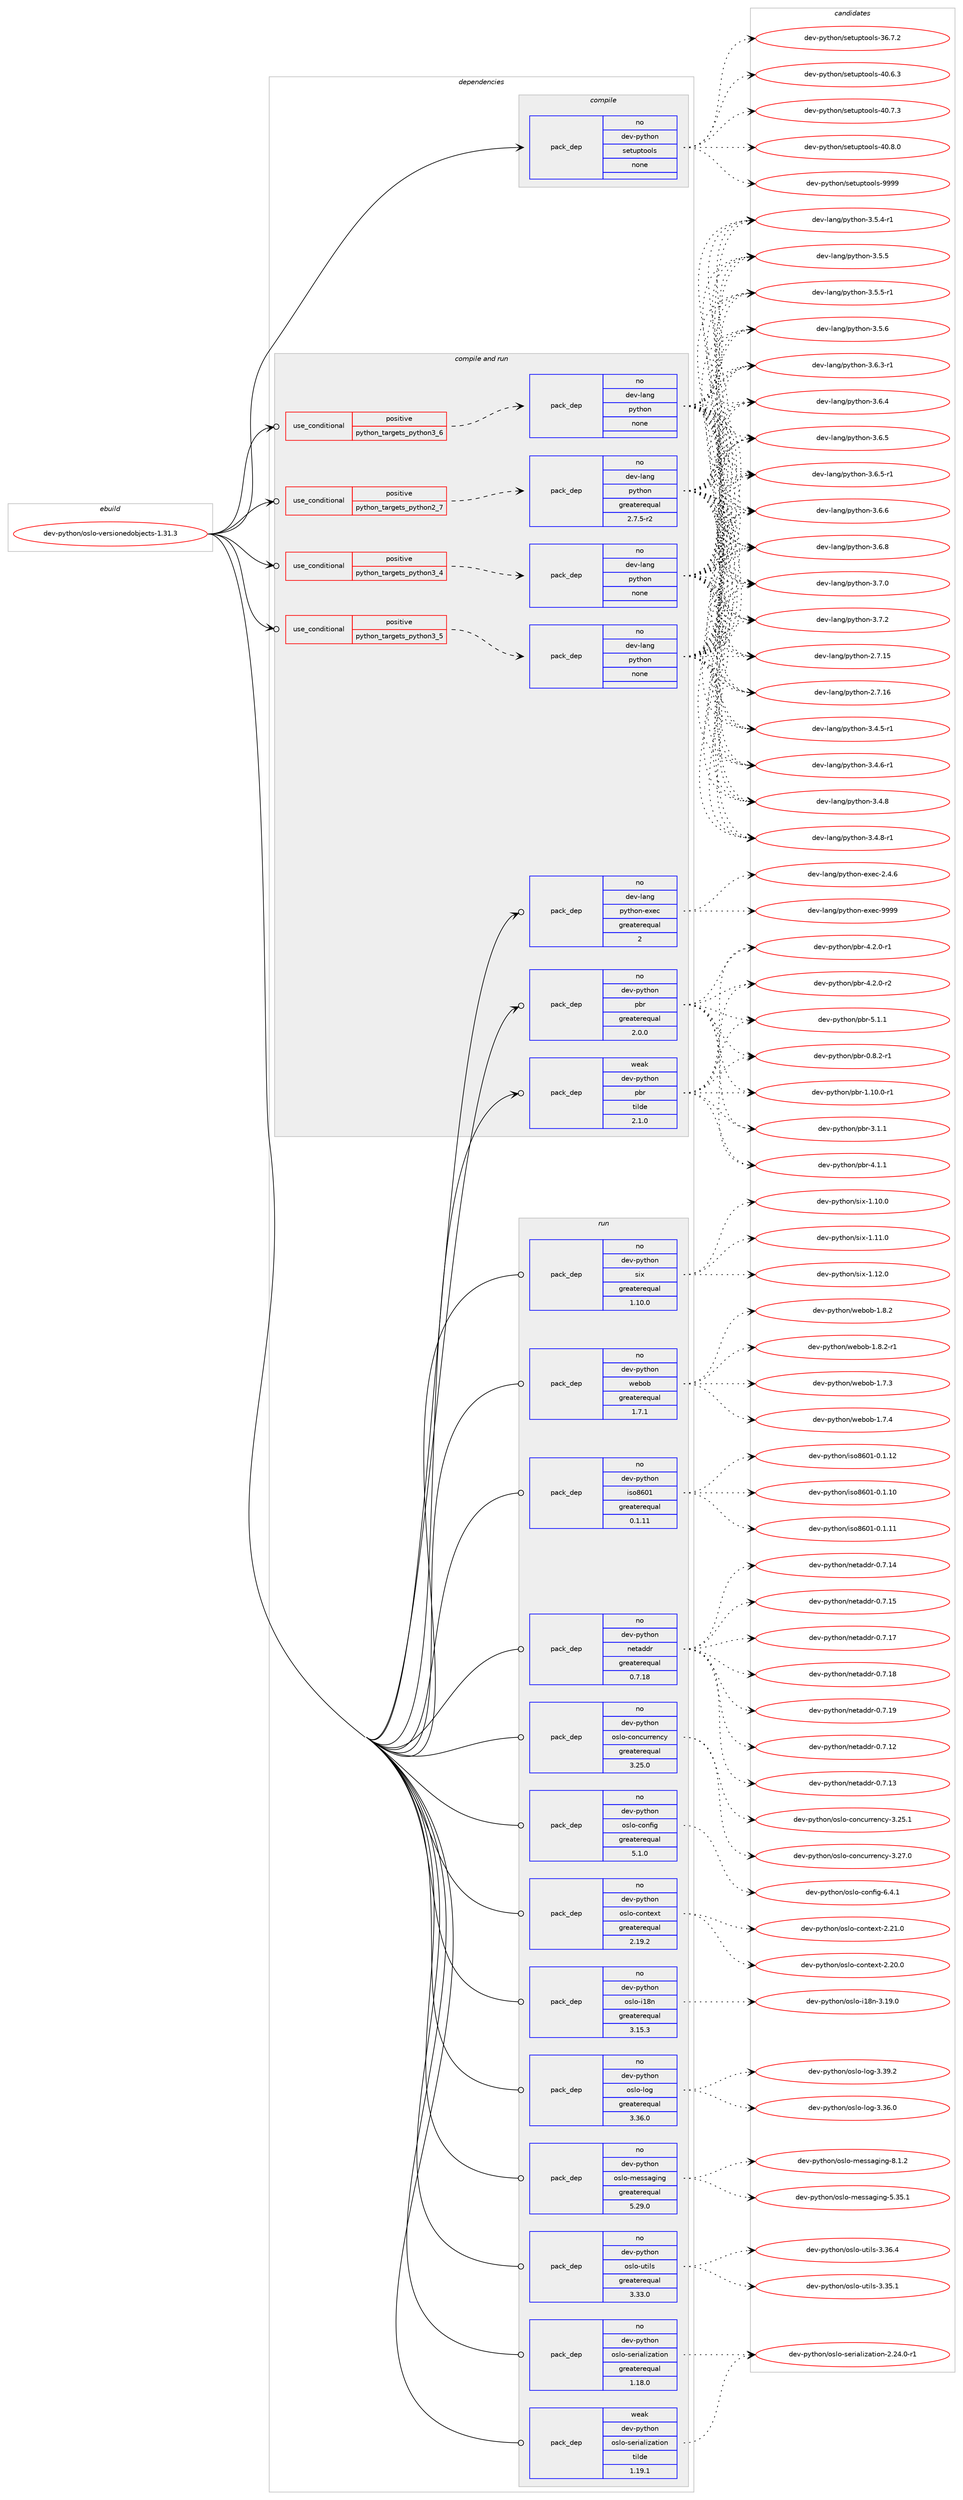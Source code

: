 digraph prolog {

# *************
# Graph options
# *************

newrank=true;
concentrate=true;
compound=true;
graph [rankdir=LR,fontname=Helvetica,fontsize=10,ranksep=1.5];#, ranksep=2.5, nodesep=0.2];
edge  [arrowhead=vee];
node  [fontname=Helvetica,fontsize=10];

# **********
# The ebuild
# **********

subgraph cluster_leftcol {
color=gray;
rank=same;
label=<<i>ebuild</i>>;
id [label="dev-python/oslo-versionedobjects-1.31.3", color=red, width=4, href="../dev-python/oslo-versionedobjects-1.31.3.svg"];
}

# ****************
# The dependencies
# ****************

subgraph cluster_midcol {
color=gray;
label=<<i>dependencies</i>>;
subgraph cluster_compile {
fillcolor="#eeeeee";
style=filled;
label=<<i>compile</i>>;
subgraph pack1021292 {
dependency1423381 [label=<<TABLE BORDER="0" CELLBORDER="1" CELLSPACING="0" CELLPADDING="4" WIDTH="220"><TR><TD ROWSPAN="6" CELLPADDING="30">pack_dep</TD></TR><TR><TD WIDTH="110">no</TD></TR><TR><TD>dev-python</TD></TR><TR><TD>setuptools</TD></TR><TR><TD>none</TD></TR><TR><TD></TD></TR></TABLE>>, shape=none, color=blue];
}
id:e -> dependency1423381:w [weight=20,style="solid",arrowhead="vee"];
}
subgraph cluster_compileandrun {
fillcolor="#eeeeee";
style=filled;
label=<<i>compile and run</i>>;
subgraph cond378810 {
dependency1423382 [label=<<TABLE BORDER="0" CELLBORDER="1" CELLSPACING="0" CELLPADDING="4"><TR><TD ROWSPAN="3" CELLPADDING="10">use_conditional</TD></TR><TR><TD>positive</TD></TR><TR><TD>python_targets_python2_7</TD></TR></TABLE>>, shape=none, color=red];
subgraph pack1021293 {
dependency1423383 [label=<<TABLE BORDER="0" CELLBORDER="1" CELLSPACING="0" CELLPADDING="4" WIDTH="220"><TR><TD ROWSPAN="6" CELLPADDING="30">pack_dep</TD></TR><TR><TD WIDTH="110">no</TD></TR><TR><TD>dev-lang</TD></TR><TR><TD>python</TD></TR><TR><TD>greaterequal</TD></TR><TR><TD>2.7.5-r2</TD></TR></TABLE>>, shape=none, color=blue];
}
dependency1423382:e -> dependency1423383:w [weight=20,style="dashed",arrowhead="vee"];
}
id:e -> dependency1423382:w [weight=20,style="solid",arrowhead="odotvee"];
subgraph cond378811 {
dependency1423384 [label=<<TABLE BORDER="0" CELLBORDER="1" CELLSPACING="0" CELLPADDING="4"><TR><TD ROWSPAN="3" CELLPADDING="10">use_conditional</TD></TR><TR><TD>positive</TD></TR><TR><TD>python_targets_python3_4</TD></TR></TABLE>>, shape=none, color=red];
subgraph pack1021294 {
dependency1423385 [label=<<TABLE BORDER="0" CELLBORDER="1" CELLSPACING="0" CELLPADDING="4" WIDTH="220"><TR><TD ROWSPAN="6" CELLPADDING="30">pack_dep</TD></TR><TR><TD WIDTH="110">no</TD></TR><TR><TD>dev-lang</TD></TR><TR><TD>python</TD></TR><TR><TD>none</TD></TR><TR><TD></TD></TR></TABLE>>, shape=none, color=blue];
}
dependency1423384:e -> dependency1423385:w [weight=20,style="dashed",arrowhead="vee"];
}
id:e -> dependency1423384:w [weight=20,style="solid",arrowhead="odotvee"];
subgraph cond378812 {
dependency1423386 [label=<<TABLE BORDER="0" CELLBORDER="1" CELLSPACING="0" CELLPADDING="4"><TR><TD ROWSPAN="3" CELLPADDING="10">use_conditional</TD></TR><TR><TD>positive</TD></TR><TR><TD>python_targets_python3_5</TD></TR></TABLE>>, shape=none, color=red];
subgraph pack1021295 {
dependency1423387 [label=<<TABLE BORDER="0" CELLBORDER="1" CELLSPACING="0" CELLPADDING="4" WIDTH="220"><TR><TD ROWSPAN="6" CELLPADDING="30">pack_dep</TD></TR><TR><TD WIDTH="110">no</TD></TR><TR><TD>dev-lang</TD></TR><TR><TD>python</TD></TR><TR><TD>none</TD></TR><TR><TD></TD></TR></TABLE>>, shape=none, color=blue];
}
dependency1423386:e -> dependency1423387:w [weight=20,style="dashed",arrowhead="vee"];
}
id:e -> dependency1423386:w [weight=20,style="solid",arrowhead="odotvee"];
subgraph cond378813 {
dependency1423388 [label=<<TABLE BORDER="0" CELLBORDER="1" CELLSPACING="0" CELLPADDING="4"><TR><TD ROWSPAN="3" CELLPADDING="10">use_conditional</TD></TR><TR><TD>positive</TD></TR><TR><TD>python_targets_python3_6</TD></TR></TABLE>>, shape=none, color=red];
subgraph pack1021296 {
dependency1423389 [label=<<TABLE BORDER="0" CELLBORDER="1" CELLSPACING="0" CELLPADDING="4" WIDTH="220"><TR><TD ROWSPAN="6" CELLPADDING="30">pack_dep</TD></TR><TR><TD WIDTH="110">no</TD></TR><TR><TD>dev-lang</TD></TR><TR><TD>python</TD></TR><TR><TD>none</TD></TR><TR><TD></TD></TR></TABLE>>, shape=none, color=blue];
}
dependency1423388:e -> dependency1423389:w [weight=20,style="dashed",arrowhead="vee"];
}
id:e -> dependency1423388:w [weight=20,style="solid",arrowhead="odotvee"];
subgraph pack1021297 {
dependency1423390 [label=<<TABLE BORDER="0" CELLBORDER="1" CELLSPACING="0" CELLPADDING="4" WIDTH="220"><TR><TD ROWSPAN="6" CELLPADDING="30">pack_dep</TD></TR><TR><TD WIDTH="110">no</TD></TR><TR><TD>dev-lang</TD></TR><TR><TD>python-exec</TD></TR><TR><TD>greaterequal</TD></TR><TR><TD>2</TD></TR></TABLE>>, shape=none, color=blue];
}
id:e -> dependency1423390:w [weight=20,style="solid",arrowhead="odotvee"];
subgraph pack1021298 {
dependency1423391 [label=<<TABLE BORDER="0" CELLBORDER="1" CELLSPACING="0" CELLPADDING="4" WIDTH="220"><TR><TD ROWSPAN="6" CELLPADDING="30">pack_dep</TD></TR><TR><TD WIDTH="110">no</TD></TR><TR><TD>dev-python</TD></TR><TR><TD>pbr</TD></TR><TR><TD>greaterequal</TD></TR><TR><TD>2.0.0</TD></TR></TABLE>>, shape=none, color=blue];
}
id:e -> dependency1423391:w [weight=20,style="solid",arrowhead="odotvee"];
subgraph pack1021299 {
dependency1423392 [label=<<TABLE BORDER="0" CELLBORDER="1" CELLSPACING="0" CELLPADDING="4" WIDTH="220"><TR><TD ROWSPAN="6" CELLPADDING="30">pack_dep</TD></TR><TR><TD WIDTH="110">weak</TD></TR><TR><TD>dev-python</TD></TR><TR><TD>pbr</TD></TR><TR><TD>tilde</TD></TR><TR><TD>2.1.0</TD></TR></TABLE>>, shape=none, color=blue];
}
id:e -> dependency1423392:w [weight=20,style="solid",arrowhead="odotvee"];
}
subgraph cluster_run {
fillcolor="#eeeeee";
style=filled;
label=<<i>run</i>>;
subgraph pack1021300 {
dependency1423393 [label=<<TABLE BORDER="0" CELLBORDER="1" CELLSPACING="0" CELLPADDING="4" WIDTH="220"><TR><TD ROWSPAN="6" CELLPADDING="30">pack_dep</TD></TR><TR><TD WIDTH="110">no</TD></TR><TR><TD>dev-python</TD></TR><TR><TD>iso8601</TD></TR><TR><TD>greaterequal</TD></TR><TR><TD>0.1.11</TD></TR></TABLE>>, shape=none, color=blue];
}
id:e -> dependency1423393:w [weight=20,style="solid",arrowhead="odot"];
subgraph pack1021301 {
dependency1423394 [label=<<TABLE BORDER="0" CELLBORDER="1" CELLSPACING="0" CELLPADDING="4" WIDTH="220"><TR><TD ROWSPAN="6" CELLPADDING="30">pack_dep</TD></TR><TR><TD WIDTH="110">no</TD></TR><TR><TD>dev-python</TD></TR><TR><TD>netaddr</TD></TR><TR><TD>greaterequal</TD></TR><TR><TD>0.7.18</TD></TR></TABLE>>, shape=none, color=blue];
}
id:e -> dependency1423394:w [weight=20,style="solid",arrowhead="odot"];
subgraph pack1021302 {
dependency1423395 [label=<<TABLE BORDER="0" CELLBORDER="1" CELLSPACING="0" CELLPADDING="4" WIDTH="220"><TR><TD ROWSPAN="6" CELLPADDING="30">pack_dep</TD></TR><TR><TD WIDTH="110">no</TD></TR><TR><TD>dev-python</TD></TR><TR><TD>oslo-concurrency</TD></TR><TR><TD>greaterequal</TD></TR><TR><TD>3.25.0</TD></TR></TABLE>>, shape=none, color=blue];
}
id:e -> dependency1423395:w [weight=20,style="solid",arrowhead="odot"];
subgraph pack1021303 {
dependency1423396 [label=<<TABLE BORDER="0" CELLBORDER="1" CELLSPACING="0" CELLPADDING="4" WIDTH="220"><TR><TD ROWSPAN="6" CELLPADDING="30">pack_dep</TD></TR><TR><TD WIDTH="110">no</TD></TR><TR><TD>dev-python</TD></TR><TR><TD>oslo-config</TD></TR><TR><TD>greaterequal</TD></TR><TR><TD>5.1.0</TD></TR></TABLE>>, shape=none, color=blue];
}
id:e -> dependency1423396:w [weight=20,style="solid",arrowhead="odot"];
subgraph pack1021304 {
dependency1423397 [label=<<TABLE BORDER="0" CELLBORDER="1" CELLSPACING="0" CELLPADDING="4" WIDTH="220"><TR><TD ROWSPAN="6" CELLPADDING="30">pack_dep</TD></TR><TR><TD WIDTH="110">no</TD></TR><TR><TD>dev-python</TD></TR><TR><TD>oslo-context</TD></TR><TR><TD>greaterequal</TD></TR><TR><TD>2.19.2</TD></TR></TABLE>>, shape=none, color=blue];
}
id:e -> dependency1423397:w [weight=20,style="solid",arrowhead="odot"];
subgraph pack1021305 {
dependency1423398 [label=<<TABLE BORDER="0" CELLBORDER="1" CELLSPACING="0" CELLPADDING="4" WIDTH="220"><TR><TD ROWSPAN="6" CELLPADDING="30">pack_dep</TD></TR><TR><TD WIDTH="110">no</TD></TR><TR><TD>dev-python</TD></TR><TR><TD>oslo-i18n</TD></TR><TR><TD>greaterequal</TD></TR><TR><TD>3.15.3</TD></TR></TABLE>>, shape=none, color=blue];
}
id:e -> dependency1423398:w [weight=20,style="solid",arrowhead="odot"];
subgraph pack1021306 {
dependency1423399 [label=<<TABLE BORDER="0" CELLBORDER="1" CELLSPACING="0" CELLPADDING="4" WIDTH="220"><TR><TD ROWSPAN="6" CELLPADDING="30">pack_dep</TD></TR><TR><TD WIDTH="110">no</TD></TR><TR><TD>dev-python</TD></TR><TR><TD>oslo-log</TD></TR><TR><TD>greaterequal</TD></TR><TR><TD>3.36.0</TD></TR></TABLE>>, shape=none, color=blue];
}
id:e -> dependency1423399:w [weight=20,style="solid",arrowhead="odot"];
subgraph pack1021307 {
dependency1423400 [label=<<TABLE BORDER="0" CELLBORDER="1" CELLSPACING="0" CELLPADDING="4" WIDTH="220"><TR><TD ROWSPAN="6" CELLPADDING="30">pack_dep</TD></TR><TR><TD WIDTH="110">no</TD></TR><TR><TD>dev-python</TD></TR><TR><TD>oslo-messaging</TD></TR><TR><TD>greaterequal</TD></TR><TR><TD>5.29.0</TD></TR></TABLE>>, shape=none, color=blue];
}
id:e -> dependency1423400:w [weight=20,style="solid",arrowhead="odot"];
subgraph pack1021308 {
dependency1423401 [label=<<TABLE BORDER="0" CELLBORDER="1" CELLSPACING="0" CELLPADDING="4" WIDTH="220"><TR><TD ROWSPAN="6" CELLPADDING="30">pack_dep</TD></TR><TR><TD WIDTH="110">no</TD></TR><TR><TD>dev-python</TD></TR><TR><TD>oslo-serialization</TD></TR><TR><TD>greaterequal</TD></TR><TR><TD>1.18.0</TD></TR></TABLE>>, shape=none, color=blue];
}
id:e -> dependency1423401:w [weight=20,style="solid",arrowhead="odot"];
subgraph pack1021309 {
dependency1423402 [label=<<TABLE BORDER="0" CELLBORDER="1" CELLSPACING="0" CELLPADDING="4" WIDTH="220"><TR><TD ROWSPAN="6" CELLPADDING="30">pack_dep</TD></TR><TR><TD WIDTH="110">no</TD></TR><TR><TD>dev-python</TD></TR><TR><TD>oslo-utils</TD></TR><TR><TD>greaterequal</TD></TR><TR><TD>3.33.0</TD></TR></TABLE>>, shape=none, color=blue];
}
id:e -> dependency1423402:w [weight=20,style="solid",arrowhead="odot"];
subgraph pack1021310 {
dependency1423403 [label=<<TABLE BORDER="0" CELLBORDER="1" CELLSPACING="0" CELLPADDING="4" WIDTH="220"><TR><TD ROWSPAN="6" CELLPADDING="30">pack_dep</TD></TR><TR><TD WIDTH="110">no</TD></TR><TR><TD>dev-python</TD></TR><TR><TD>six</TD></TR><TR><TD>greaterequal</TD></TR><TR><TD>1.10.0</TD></TR></TABLE>>, shape=none, color=blue];
}
id:e -> dependency1423403:w [weight=20,style="solid",arrowhead="odot"];
subgraph pack1021311 {
dependency1423404 [label=<<TABLE BORDER="0" CELLBORDER="1" CELLSPACING="0" CELLPADDING="4" WIDTH="220"><TR><TD ROWSPAN="6" CELLPADDING="30">pack_dep</TD></TR><TR><TD WIDTH="110">no</TD></TR><TR><TD>dev-python</TD></TR><TR><TD>webob</TD></TR><TR><TD>greaterequal</TD></TR><TR><TD>1.7.1</TD></TR></TABLE>>, shape=none, color=blue];
}
id:e -> dependency1423404:w [weight=20,style="solid",arrowhead="odot"];
subgraph pack1021312 {
dependency1423405 [label=<<TABLE BORDER="0" CELLBORDER="1" CELLSPACING="0" CELLPADDING="4" WIDTH="220"><TR><TD ROWSPAN="6" CELLPADDING="30">pack_dep</TD></TR><TR><TD WIDTH="110">weak</TD></TR><TR><TD>dev-python</TD></TR><TR><TD>oslo-serialization</TD></TR><TR><TD>tilde</TD></TR><TR><TD>1.19.1</TD></TR></TABLE>>, shape=none, color=blue];
}
id:e -> dependency1423405:w [weight=20,style="solid",arrowhead="odot"];
}
}

# **************
# The candidates
# **************

subgraph cluster_choices {
rank=same;
color=gray;
label=<<i>candidates</i>>;

subgraph choice1021292 {
color=black;
nodesep=1;
choice100101118451121211161041111104711510111611711211611111110811545515446554650 [label="dev-python/setuptools-36.7.2", color=red, width=4,href="../dev-python/setuptools-36.7.2.svg"];
choice100101118451121211161041111104711510111611711211611111110811545524846544651 [label="dev-python/setuptools-40.6.3", color=red, width=4,href="../dev-python/setuptools-40.6.3.svg"];
choice100101118451121211161041111104711510111611711211611111110811545524846554651 [label="dev-python/setuptools-40.7.3", color=red, width=4,href="../dev-python/setuptools-40.7.3.svg"];
choice100101118451121211161041111104711510111611711211611111110811545524846564648 [label="dev-python/setuptools-40.8.0", color=red, width=4,href="../dev-python/setuptools-40.8.0.svg"];
choice10010111845112121116104111110471151011161171121161111111081154557575757 [label="dev-python/setuptools-9999", color=red, width=4,href="../dev-python/setuptools-9999.svg"];
dependency1423381:e -> choice100101118451121211161041111104711510111611711211611111110811545515446554650:w [style=dotted,weight="100"];
dependency1423381:e -> choice100101118451121211161041111104711510111611711211611111110811545524846544651:w [style=dotted,weight="100"];
dependency1423381:e -> choice100101118451121211161041111104711510111611711211611111110811545524846554651:w [style=dotted,weight="100"];
dependency1423381:e -> choice100101118451121211161041111104711510111611711211611111110811545524846564648:w [style=dotted,weight="100"];
dependency1423381:e -> choice10010111845112121116104111110471151011161171121161111111081154557575757:w [style=dotted,weight="100"];
}
subgraph choice1021293 {
color=black;
nodesep=1;
choice10010111845108971101034711212111610411111045504655464953 [label="dev-lang/python-2.7.15", color=red, width=4,href="../dev-lang/python-2.7.15.svg"];
choice10010111845108971101034711212111610411111045504655464954 [label="dev-lang/python-2.7.16", color=red, width=4,href="../dev-lang/python-2.7.16.svg"];
choice1001011184510897110103471121211161041111104551465246534511449 [label="dev-lang/python-3.4.5-r1", color=red, width=4,href="../dev-lang/python-3.4.5-r1.svg"];
choice1001011184510897110103471121211161041111104551465246544511449 [label="dev-lang/python-3.4.6-r1", color=red, width=4,href="../dev-lang/python-3.4.6-r1.svg"];
choice100101118451089711010347112121116104111110455146524656 [label="dev-lang/python-3.4.8", color=red, width=4,href="../dev-lang/python-3.4.8.svg"];
choice1001011184510897110103471121211161041111104551465246564511449 [label="dev-lang/python-3.4.8-r1", color=red, width=4,href="../dev-lang/python-3.4.8-r1.svg"];
choice1001011184510897110103471121211161041111104551465346524511449 [label="dev-lang/python-3.5.4-r1", color=red, width=4,href="../dev-lang/python-3.5.4-r1.svg"];
choice100101118451089711010347112121116104111110455146534653 [label="dev-lang/python-3.5.5", color=red, width=4,href="../dev-lang/python-3.5.5.svg"];
choice1001011184510897110103471121211161041111104551465346534511449 [label="dev-lang/python-3.5.5-r1", color=red, width=4,href="../dev-lang/python-3.5.5-r1.svg"];
choice100101118451089711010347112121116104111110455146534654 [label="dev-lang/python-3.5.6", color=red, width=4,href="../dev-lang/python-3.5.6.svg"];
choice1001011184510897110103471121211161041111104551465446514511449 [label="dev-lang/python-3.6.3-r1", color=red, width=4,href="../dev-lang/python-3.6.3-r1.svg"];
choice100101118451089711010347112121116104111110455146544652 [label="dev-lang/python-3.6.4", color=red, width=4,href="../dev-lang/python-3.6.4.svg"];
choice100101118451089711010347112121116104111110455146544653 [label="dev-lang/python-3.6.5", color=red, width=4,href="../dev-lang/python-3.6.5.svg"];
choice1001011184510897110103471121211161041111104551465446534511449 [label="dev-lang/python-3.6.5-r1", color=red, width=4,href="../dev-lang/python-3.6.5-r1.svg"];
choice100101118451089711010347112121116104111110455146544654 [label="dev-lang/python-3.6.6", color=red, width=4,href="../dev-lang/python-3.6.6.svg"];
choice100101118451089711010347112121116104111110455146544656 [label="dev-lang/python-3.6.8", color=red, width=4,href="../dev-lang/python-3.6.8.svg"];
choice100101118451089711010347112121116104111110455146554648 [label="dev-lang/python-3.7.0", color=red, width=4,href="../dev-lang/python-3.7.0.svg"];
choice100101118451089711010347112121116104111110455146554650 [label="dev-lang/python-3.7.2", color=red, width=4,href="../dev-lang/python-3.7.2.svg"];
dependency1423383:e -> choice10010111845108971101034711212111610411111045504655464953:w [style=dotted,weight="100"];
dependency1423383:e -> choice10010111845108971101034711212111610411111045504655464954:w [style=dotted,weight="100"];
dependency1423383:e -> choice1001011184510897110103471121211161041111104551465246534511449:w [style=dotted,weight="100"];
dependency1423383:e -> choice1001011184510897110103471121211161041111104551465246544511449:w [style=dotted,weight="100"];
dependency1423383:e -> choice100101118451089711010347112121116104111110455146524656:w [style=dotted,weight="100"];
dependency1423383:e -> choice1001011184510897110103471121211161041111104551465246564511449:w [style=dotted,weight="100"];
dependency1423383:e -> choice1001011184510897110103471121211161041111104551465346524511449:w [style=dotted,weight="100"];
dependency1423383:e -> choice100101118451089711010347112121116104111110455146534653:w [style=dotted,weight="100"];
dependency1423383:e -> choice1001011184510897110103471121211161041111104551465346534511449:w [style=dotted,weight="100"];
dependency1423383:e -> choice100101118451089711010347112121116104111110455146534654:w [style=dotted,weight="100"];
dependency1423383:e -> choice1001011184510897110103471121211161041111104551465446514511449:w [style=dotted,weight="100"];
dependency1423383:e -> choice100101118451089711010347112121116104111110455146544652:w [style=dotted,weight="100"];
dependency1423383:e -> choice100101118451089711010347112121116104111110455146544653:w [style=dotted,weight="100"];
dependency1423383:e -> choice1001011184510897110103471121211161041111104551465446534511449:w [style=dotted,weight="100"];
dependency1423383:e -> choice100101118451089711010347112121116104111110455146544654:w [style=dotted,weight="100"];
dependency1423383:e -> choice100101118451089711010347112121116104111110455146544656:w [style=dotted,weight="100"];
dependency1423383:e -> choice100101118451089711010347112121116104111110455146554648:w [style=dotted,weight="100"];
dependency1423383:e -> choice100101118451089711010347112121116104111110455146554650:w [style=dotted,weight="100"];
}
subgraph choice1021294 {
color=black;
nodesep=1;
choice10010111845108971101034711212111610411111045504655464953 [label="dev-lang/python-2.7.15", color=red, width=4,href="../dev-lang/python-2.7.15.svg"];
choice10010111845108971101034711212111610411111045504655464954 [label="dev-lang/python-2.7.16", color=red, width=4,href="../dev-lang/python-2.7.16.svg"];
choice1001011184510897110103471121211161041111104551465246534511449 [label="dev-lang/python-3.4.5-r1", color=red, width=4,href="../dev-lang/python-3.4.5-r1.svg"];
choice1001011184510897110103471121211161041111104551465246544511449 [label="dev-lang/python-3.4.6-r1", color=red, width=4,href="../dev-lang/python-3.4.6-r1.svg"];
choice100101118451089711010347112121116104111110455146524656 [label="dev-lang/python-3.4.8", color=red, width=4,href="../dev-lang/python-3.4.8.svg"];
choice1001011184510897110103471121211161041111104551465246564511449 [label="dev-lang/python-3.4.8-r1", color=red, width=4,href="../dev-lang/python-3.4.8-r1.svg"];
choice1001011184510897110103471121211161041111104551465346524511449 [label="dev-lang/python-3.5.4-r1", color=red, width=4,href="../dev-lang/python-3.5.4-r1.svg"];
choice100101118451089711010347112121116104111110455146534653 [label="dev-lang/python-3.5.5", color=red, width=4,href="../dev-lang/python-3.5.5.svg"];
choice1001011184510897110103471121211161041111104551465346534511449 [label="dev-lang/python-3.5.5-r1", color=red, width=4,href="../dev-lang/python-3.5.5-r1.svg"];
choice100101118451089711010347112121116104111110455146534654 [label="dev-lang/python-3.5.6", color=red, width=4,href="../dev-lang/python-3.5.6.svg"];
choice1001011184510897110103471121211161041111104551465446514511449 [label="dev-lang/python-3.6.3-r1", color=red, width=4,href="../dev-lang/python-3.6.3-r1.svg"];
choice100101118451089711010347112121116104111110455146544652 [label="dev-lang/python-3.6.4", color=red, width=4,href="../dev-lang/python-3.6.4.svg"];
choice100101118451089711010347112121116104111110455146544653 [label="dev-lang/python-3.6.5", color=red, width=4,href="../dev-lang/python-3.6.5.svg"];
choice1001011184510897110103471121211161041111104551465446534511449 [label="dev-lang/python-3.6.5-r1", color=red, width=4,href="../dev-lang/python-3.6.5-r1.svg"];
choice100101118451089711010347112121116104111110455146544654 [label="dev-lang/python-3.6.6", color=red, width=4,href="../dev-lang/python-3.6.6.svg"];
choice100101118451089711010347112121116104111110455146544656 [label="dev-lang/python-3.6.8", color=red, width=4,href="../dev-lang/python-3.6.8.svg"];
choice100101118451089711010347112121116104111110455146554648 [label="dev-lang/python-3.7.0", color=red, width=4,href="../dev-lang/python-3.7.0.svg"];
choice100101118451089711010347112121116104111110455146554650 [label="dev-lang/python-3.7.2", color=red, width=4,href="../dev-lang/python-3.7.2.svg"];
dependency1423385:e -> choice10010111845108971101034711212111610411111045504655464953:w [style=dotted,weight="100"];
dependency1423385:e -> choice10010111845108971101034711212111610411111045504655464954:w [style=dotted,weight="100"];
dependency1423385:e -> choice1001011184510897110103471121211161041111104551465246534511449:w [style=dotted,weight="100"];
dependency1423385:e -> choice1001011184510897110103471121211161041111104551465246544511449:w [style=dotted,weight="100"];
dependency1423385:e -> choice100101118451089711010347112121116104111110455146524656:w [style=dotted,weight="100"];
dependency1423385:e -> choice1001011184510897110103471121211161041111104551465246564511449:w [style=dotted,weight="100"];
dependency1423385:e -> choice1001011184510897110103471121211161041111104551465346524511449:w [style=dotted,weight="100"];
dependency1423385:e -> choice100101118451089711010347112121116104111110455146534653:w [style=dotted,weight="100"];
dependency1423385:e -> choice1001011184510897110103471121211161041111104551465346534511449:w [style=dotted,weight="100"];
dependency1423385:e -> choice100101118451089711010347112121116104111110455146534654:w [style=dotted,weight="100"];
dependency1423385:e -> choice1001011184510897110103471121211161041111104551465446514511449:w [style=dotted,weight="100"];
dependency1423385:e -> choice100101118451089711010347112121116104111110455146544652:w [style=dotted,weight="100"];
dependency1423385:e -> choice100101118451089711010347112121116104111110455146544653:w [style=dotted,weight="100"];
dependency1423385:e -> choice1001011184510897110103471121211161041111104551465446534511449:w [style=dotted,weight="100"];
dependency1423385:e -> choice100101118451089711010347112121116104111110455146544654:w [style=dotted,weight="100"];
dependency1423385:e -> choice100101118451089711010347112121116104111110455146544656:w [style=dotted,weight="100"];
dependency1423385:e -> choice100101118451089711010347112121116104111110455146554648:w [style=dotted,weight="100"];
dependency1423385:e -> choice100101118451089711010347112121116104111110455146554650:w [style=dotted,weight="100"];
}
subgraph choice1021295 {
color=black;
nodesep=1;
choice10010111845108971101034711212111610411111045504655464953 [label="dev-lang/python-2.7.15", color=red, width=4,href="../dev-lang/python-2.7.15.svg"];
choice10010111845108971101034711212111610411111045504655464954 [label="dev-lang/python-2.7.16", color=red, width=4,href="../dev-lang/python-2.7.16.svg"];
choice1001011184510897110103471121211161041111104551465246534511449 [label="dev-lang/python-3.4.5-r1", color=red, width=4,href="../dev-lang/python-3.4.5-r1.svg"];
choice1001011184510897110103471121211161041111104551465246544511449 [label="dev-lang/python-3.4.6-r1", color=red, width=4,href="../dev-lang/python-3.4.6-r1.svg"];
choice100101118451089711010347112121116104111110455146524656 [label="dev-lang/python-3.4.8", color=red, width=4,href="../dev-lang/python-3.4.8.svg"];
choice1001011184510897110103471121211161041111104551465246564511449 [label="dev-lang/python-3.4.8-r1", color=red, width=4,href="../dev-lang/python-3.4.8-r1.svg"];
choice1001011184510897110103471121211161041111104551465346524511449 [label="dev-lang/python-3.5.4-r1", color=red, width=4,href="../dev-lang/python-3.5.4-r1.svg"];
choice100101118451089711010347112121116104111110455146534653 [label="dev-lang/python-3.5.5", color=red, width=4,href="../dev-lang/python-3.5.5.svg"];
choice1001011184510897110103471121211161041111104551465346534511449 [label="dev-lang/python-3.5.5-r1", color=red, width=4,href="../dev-lang/python-3.5.5-r1.svg"];
choice100101118451089711010347112121116104111110455146534654 [label="dev-lang/python-3.5.6", color=red, width=4,href="../dev-lang/python-3.5.6.svg"];
choice1001011184510897110103471121211161041111104551465446514511449 [label="dev-lang/python-3.6.3-r1", color=red, width=4,href="../dev-lang/python-3.6.3-r1.svg"];
choice100101118451089711010347112121116104111110455146544652 [label="dev-lang/python-3.6.4", color=red, width=4,href="../dev-lang/python-3.6.4.svg"];
choice100101118451089711010347112121116104111110455146544653 [label="dev-lang/python-3.6.5", color=red, width=4,href="../dev-lang/python-3.6.5.svg"];
choice1001011184510897110103471121211161041111104551465446534511449 [label="dev-lang/python-3.6.5-r1", color=red, width=4,href="../dev-lang/python-3.6.5-r1.svg"];
choice100101118451089711010347112121116104111110455146544654 [label="dev-lang/python-3.6.6", color=red, width=4,href="../dev-lang/python-3.6.6.svg"];
choice100101118451089711010347112121116104111110455146544656 [label="dev-lang/python-3.6.8", color=red, width=4,href="../dev-lang/python-3.6.8.svg"];
choice100101118451089711010347112121116104111110455146554648 [label="dev-lang/python-3.7.0", color=red, width=4,href="../dev-lang/python-3.7.0.svg"];
choice100101118451089711010347112121116104111110455146554650 [label="dev-lang/python-3.7.2", color=red, width=4,href="../dev-lang/python-3.7.2.svg"];
dependency1423387:e -> choice10010111845108971101034711212111610411111045504655464953:w [style=dotted,weight="100"];
dependency1423387:e -> choice10010111845108971101034711212111610411111045504655464954:w [style=dotted,weight="100"];
dependency1423387:e -> choice1001011184510897110103471121211161041111104551465246534511449:w [style=dotted,weight="100"];
dependency1423387:e -> choice1001011184510897110103471121211161041111104551465246544511449:w [style=dotted,weight="100"];
dependency1423387:e -> choice100101118451089711010347112121116104111110455146524656:w [style=dotted,weight="100"];
dependency1423387:e -> choice1001011184510897110103471121211161041111104551465246564511449:w [style=dotted,weight="100"];
dependency1423387:e -> choice1001011184510897110103471121211161041111104551465346524511449:w [style=dotted,weight="100"];
dependency1423387:e -> choice100101118451089711010347112121116104111110455146534653:w [style=dotted,weight="100"];
dependency1423387:e -> choice1001011184510897110103471121211161041111104551465346534511449:w [style=dotted,weight="100"];
dependency1423387:e -> choice100101118451089711010347112121116104111110455146534654:w [style=dotted,weight="100"];
dependency1423387:e -> choice1001011184510897110103471121211161041111104551465446514511449:w [style=dotted,weight="100"];
dependency1423387:e -> choice100101118451089711010347112121116104111110455146544652:w [style=dotted,weight="100"];
dependency1423387:e -> choice100101118451089711010347112121116104111110455146544653:w [style=dotted,weight="100"];
dependency1423387:e -> choice1001011184510897110103471121211161041111104551465446534511449:w [style=dotted,weight="100"];
dependency1423387:e -> choice100101118451089711010347112121116104111110455146544654:w [style=dotted,weight="100"];
dependency1423387:e -> choice100101118451089711010347112121116104111110455146544656:w [style=dotted,weight="100"];
dependency1423387:e -> choice100101118451089711010347112121116104111110455146554648:w [style=dotted,weight="100"];
dependency1423387:e -> choice100101118451089711010347112121116104111110455146554650:w [style=dotted,weight="100"];
}
subgraph choice1021296 {
color=black;
nodesep=1;
choice10010111845108971101034711212111610411111045504655464953 [label="dev-lang/python-2.7.15", color=red, width=4,href="../dev-lang/python-2.7.15.svg"];
choice10010111845108971101034711212111610411111045504655464954 [label="dev-lang/python-2.7.16", color=red, width=4,href="../dev-lang/python-2.7.16.svg"];
choice1001011184510897110103471121211161041111104551465246534511449 [label="dev-lang/python-3.4.5-r1", color=red, width=4,href="../dev-lang/python-3.4.5-r1.svg"];
choice1001011184510897110103471121211161041111104551465246544511449 [label="dev-lang/python-3.4.6-r1", color=red, width=4,href="../dev-lang/python-3.4.6-r1.svg"];
choice100101118451089711010347112121116104111110455146524656 [label="dev-lang/python-3.4.8", color=red, width=4,href="../dev-lang/python-3.4.8.svg"];
choice1001011184510897110103471121211161041111104551465246564511449 [label="dev-lang/python-3.4.8-r1", color=red, width=4,href="../dev-lang/python-3.4.8-r1.svg"];
choice1001011184510897110103471121211161041111104551465346524511449 [label="dev-lang/python-3.5.4-r1", color=red, width=4,href="../dev-lang/python-3.5.4-r1.svg"];
choice100101118451089711010347112121116104111110455146534653 [label="dev-lang/python-3.5.5", color=red, width=4,href="../dev-lang/python-3.5.5.svg"];
choice1001011184510897110103471121211161041111104551465346534511449 [label="dev-lang/python-3.5.5-r1", color=red, width=4,href="../dev-lang/python-3.5.5-r1.svg"];
choice100101118451089711010347112121116104111110455146534654 [label="dev-lang/python-3.5.6", color=red, width=4,href="../dev-lang/python-3.5.6.svg"];
choice1001011184510897110103471121211161041111104551465446514511449 [label="dev-lang/python-3.6.3-r1", color=red, width=4,href="../dev-lang/python-3.6.3-r1.svg"];
choice100101118451089711010347112121116104111110455146544652 [label="dev-lang/python-3.6.4", color=red, width=4,href="../dev-lang/python-3.6.4.svg"];
choice100101118451089711010347112121116104111110455146544653 [label="dev-lang/python-3.6.5", color=red, width=4,href="../dev-lang/python-3.6.5.svg"];
choice1001011184510897110103471121211161041111104551465446534511449 [label="dev-lang/python-3.6.5-r1", color=red, width=4,href="../dev-lang/python-3.6.5-r1.svg"];
choice100101118451089711010347112121116104111110455146544654 [label="dev-lang/python-3.6.6", color=red, width=4,href="../dev-lang/python-3.6.6.svg"];
choice100101118451089711010347112121116104111110455146544656 [label="dev-lang/python-3.6.8", color=red, width=4,href="../dev-lang/python-3.6.8.svg"];
choice100101118451089711010347112121116104111110455146554648 [label="dev-lang/python-3.7.0", color=red, width=4,href="../dev-lang/python-3.7.0.svg"];
choice100101118451089711010347112121116104111110455146554650 [label="dev-lang/python-3.7.2", color=red, width=4,href="../dev-lang/python-3.7.2.svg"];
dependency1423389:e -> choice10010111845108971101034711212111610411111045504655464953:w [style=dotted,weight="100"];
dependency1423389:e -> choice10010111845108971101034711212111610411111045504655464954:w [style=dotted,weight="100"];
dependency1423389:e -> choice1001011184510897110103471121211161041111104551465246534511449:w [style=dotted,weight="100"];
dependency1423389:e -> choice1001011184510897110103471121211161041111104551465246544511449:w [style=dotted,weight="100"];
dependency1423389:e -> choice100101118451089711010347112121116104111110455146524656:w [style=dotted,weight="100"];
dependency1423389:e -> choice1001011184510897110103471121211161041111104551465246564511449:w [style=dotted,weight="100"];
dependency1423389:e -> choice1001011184510897110103471121211161041111104551465346524511449:w [style=dotted,weight="100"];
dependency1423389:e -> choice100101118451089711010347112121116104111110455146534653:w [style=dotted,weight="100"];
dependency1423389:e -> choice1001011184510897110103471121211161041111104551465346534511449:w [style=dotted,weight="100"];
dependency1423389:e -> choice100101118451089711010347112121116104111110455146534654:w [style=dotted,weight="100"];
dependency1423389:e -> choice1001011184510897110103471121211161041111104551465446514511449:w [style=dotted,weight="100"];
dependency1423389:e -> choice100101118451089711010347112121116104111110455146544652:w [style=dotted,weight="100"];
dependency1423389:e -> choice100101118451089711010347112121116104111110455146544653:w [style=dotted,weight="100"];
dependency1423389:e -> choice1001011184510897110103471121211161041111104551465446534511449:w [style=dotted,weight="100"];
dependency1423389:e -> choice100101118451089711010347112121116104111110455146544654:w [style=dotted,weight="100"];
dependency1423389:e -> choice100101118451089711010347112121116104111110455146544656:w [style=dotted,weight="100"];
dependency1423389:e -> choice100101118451089711010347112121116104111110455146554648:w [style=dotted,weight="100"];
dependency1423389:e -> choice100101118451089711010347112121116104111110455146554650:w [style=dotted,weight="100"];
}
subgraph choice1021297 {
color=black;
nodesep=1;
choice1001011184510897110103471121211161041111104510112010199455046524654 [label="dev-lang/python-exec-2.4.6", color=red, width=4,href="../dev-lang/python-exec-2.4.6.svg"];
choice10010111845108971101034711212111610411111045101120101994557575757 [label="dev-lang/python-exec-9999", color=red, width=4,href="../dev-lang/python-exec-9999.svg"];
dependency1423390:e -> choice1001011184510897110103471121211161041111104510112010199455046524654:w [style=dotted,weight="100"];
dependency1423390:e -> choice10010111845108971101034711212111610411111045101120101994557575757:w [style=dotted,weight="100"];
}
subgraph choice1021298 {
color=black;
nodesep=1;
choice1001011184511212111610411111047112981144548465646504511449 [label="dev-python/pbr-0.8.2-r1", color=red, width=4,href="../dev-python/pbr-0.8.2-r1.svg"];
choice100101118451121211161041111104711298114454946494846484511449 [label="dev-python/pbr-1.10.0-r1", color=red, width=4,href="../dev-python/pbr-1.10.0-r1.svg"];
choice100101118451121211161041111104711298114455146494649 [label="dev-python/pbr-3.1.1", color=red, width=4,href="../dev-python/pbr-3.1.1.svg"];
choice100101118451121211161041111104711298114455246494649 [label="dev-python/pbr-4.1.1", color=red, width=4,href="../dev-python/pbr-4.1.1.svg"];
choice1001011184511212111610411111047112981144552465046484511449 [label="dev-python/pbr-4.2.0-r1", color=red, width=4,href="../dev-python/pbr-4.2.0-r1.svg"];
choice1001011184511212111610411111047112981144552465046484511450 [label="dev-python/pbr-4.2.0-r2", color=red, width=4,href="../dev-python/pbr-4.2.0-r2.svg"];
choice100101118451121211161041111104711298114455346494649 [label="dev-python/pbr-5.1.1", color=red, width=4,href="../dev-python/pbr-5.1.1.svg"];
dependency1423391:e -> choice1001011184511212111610411111047112981144548465646504511449:w [style=dotted,weight="100"];
dependency1423391:e -> choice100101118451121211161041111104711298114454946494846484511449:w [style=dotted,weight="100"];
dependency1423391:e -> choice100101118451121211161041111104711298114455146494649:w [style=dotted,weight="100"];
dependency1423391:e -> choice100101118451121211161041111104711298114455246494649:w [style=dotted,weight="100"];
dependency1423391:e -> choice1001011184511212111610411111047112981144552465046484511449:w [style=dotted,weight="100"];
dependency1423391:e -> choice1001011184511212111610411111047112981144552465046484511450:w [style=dotted,weight="100"];
dependency1423391:e -> choice100101118451121211161041111104711298114455346494649:w [style=dotted,weight="100"];
}
subgraph choice1021299 {
color=black;
nodesep=1;
choice1001011184511212111610411111047112981144548465646504511449 [label="dev-python/pbr-0.8.2-r1", color=red, width=4,href="../dev-python/pbr-0.8.2-r1.svg"];
choice100101118451121211161041111104711298114454946494846484511449 [label="dev-python/pbr-1.10.0-r1", color=red, width=4,href="../dev-python/pbr-1.10.0-r1.svg"];
choice100101118451121211161041111104711298114455146494649 [label="dev-python/pbr-3.1.1", color=red, width=4,href="../dev-python/pbr-3.1.1.svg"];
choice100101118451121211161041111104711298114455246494649 [label="dev-python/pbr-4.1.1", color=red, width=4,href="../dev-python/pbr-4.1.1.svg"];
choice1001011184511212111610411111047112981144552465046484511449 [label="dev-python/pbr-4.2.0-r1", color=red, width=4,href="../dev-python/pbr-4.2.0-r1.svg"];
choice1001011184511212111610411111047112981144552465046484511450 [label="dev-python/pbr-4.2.0-r2", color=red, width=4,href="../dev-python/pbr-4.2.0-r2.svg"];
choice100101118451121211161041111104711298114455346494649 [label="dev-python/pbr-5.1.1", color=red, width=4,href="../dev-python/pbr-5.1.1.svg"];
dependency1423392:e -> choice1001011184511212111610411111047112981144548465646504511449:w [style=dotted,weight="100"];
dependency1423392:e -> choice100101118451121211161041111104711298114454946494846484511449:w [style=dotted,weight="100"];
dependency1423392:e -> choice100101118451121211161041111104711298114455146494649:w [style=dotted,weight="100"];
dependency1423392:e -> choice100101118451121211161041111104711298114455246494649:w [style=dotted,weight="100"];
dependency1423392:e -> choice1001011184511212111610411111047112981144552465046484511449:w [style=dotted,weight="100"];
dependency1423392:e -> choice1001011184511212111610411111047112981144552465046484511450:w [style=dotted,weight="100"];
dependency1423392:e -> choice100101118451121211161041111104711298114455346494649:w [style=dotted,weight="100"];
}
subgraph choice1021300 {
color=black;
nodesep=1;
choice10010111845112121116104111110471051151115654484945484649464948 [label="dev-python/iso8601-0.1.10", color=red, width=4,href="../dev-python/iso8601-0.1.10.svg"];
choice10010111845112121116104111110471051151115654484945484649464949 [label="dev-python/iso8601-0.1.11", color=red, width=4,href="../dev-python/iso8601-0.1.11.svg"];
choice10010111845112121116104111110471051151115654484945484649464950 [label="dev-python/iso8601-0.1.12", color=red, width=4,href="../dev-python/iso8601-0.1.12.svg"];
dependency1423393:e -> choice10010111845112121116104111110471051151115654484945484649464948:w [style=dotted,weight="100"];
dependency1423393:e -> choice10010111845112121116104111110471051151115654484945484649464949:w [style=dotted,weight="100"];
dependency1423393:e -> choice10010111845112121116104111110471051151115654484945484649464950:w [style=dotted,weight="100"];
}
subgraph choice1021301 {
color=black;
nodesep=1;
choice10010111845112121116104111110471101011169710010011445484655464950 [label="dev-python/netaddr-0.7.12", color=red, width=4,href="../dev-python/netaddr-0.7.12.svg"];
choice10010111845112121116104111110471101011169710010011445484655464951 [label="dev-python/netaddr-0.7.13", color=red, width=4,href="../dev-python/netaddr-0.7.13.svg"];
choice10010111845112121116104111110471101011169710010011445484655464952 [label="dev-python/netaddr-0.7.14", color=red, width=4,href="../dev-python/netaddr-0.7.14.svg"];
choice10010111845112121116104111110471101011169710010011445484655464953 [label="dev-python/netaddr-0.7.15", color=red, width=4,href="../dev-python/netaddr-0.7.15.svg"];
choice10010111845112121116104111110471101011169710010011445484655464955 [label="dev-python/netaddr-0.7.17", color=red, width=4,href="../dev-python/netaddr-0.7.17.svg"];
choice10010111845112121116104111110471101011169710010011445484655464956 [label="dev-python/netaddr-0.7.18", color=red, width=4,href="../dev-python/netaddr-0.7.18.svg"];
choice10010111845112121116104111110471101011169710010011445484655464957 [label="dev-python/netaddr-0.7.19", color=red, width=4,href="../dev-python/netaddr-0.7.19.svg"];
dependency1423394:e -> choice10010111845112121116104111110471101011169710010011445484655464950:w [style=dotted,weight="100"];
dependency1423394:e -> choice10010111845112121116104111110471101011169710010011445484655464951:w [style=dotted,weight="100"];
dependency1423394:e -> choice10010111845112121116104111110471101011169710010011445484655464952:w [style=dotted,weight="100"];
dependency1423394:e -> choice10010111845112121116104111110471101011169710010011445484655464953:w [style=dotted,weight="100"];
dependency1423394:e -> choice10010111845112121116104111110471101011169710010011445484655464955:w [style=dotted,weight="100"];
dependency1423394:e -> choice10010111845112121116104111110471101011169710010011445484655464956:w [style=dotted,weight="100"];
dependency1423394:e -> choice10010111845112121116104111110471101011169710010011445484655464957:w [style=dotted,weight="100"];
}
subgraph choice1021302 {
color=black;
nodesep=1;
choice10010111845112121116104111110471111151081114599111110991171141141011109912145514650534649 [label="dev-python/oslo-concurrency-3.25.1", color=red, width=4,href="../dev-python/oslo-concurrency-3.25.1.svg"];
choice10010111845112121116104111110471111151081114599111110991171141141011109912145514650554648 [label="dev-python/oslo-concurrency-3.27.0", color=red, width=4,href="../dev-python/oslo-concurrency-3.27.0.svg"];
dependency1423395:e -> choice10010111845112121116104111110471111151081114599111110991171141141011109912145514650534649:w [style=dotted,weight="100"];
dependency1423395:e -> choice10010111845112121116104111110471111151081114599111110991171141141011109912145514650554648:w [style=dotted,weight="100"];
}
subgraph choice1021303 {
color=black;
nodesep=1;
choice10010111845112121116104111110471111151081114599111110102105103455446524649 [label="dev-python/oslo-config-6.4.1", color=red, width=4,href="../dev-python/oslo-config-6.4.1.svg"];
dependency1423396:e -> choice10010111845112121116104111110471111151081114599111110102105103455446524649:w [style=dotted,weight="100"];
}
subgraph choice1021304 {
color=black;
nodesep=1;
choice1001011184511212111610411111047111115108111459911111011610112011645504650484648 [label="dev-python/oslo-context-2.20.0", color=red, width=4,href="../dev-python/oslo-context-2.20.0.svg"];
choice1001011184511212111610411111047111115108111459911111011610112011645504650494648 [label="dev-python/oslo-context-2.21.0", color=red, width=4,href="../dev-python/oslo-context-2.21.0.svg"];
dependency1423397:e -> choice1001011184511212111610411111047111115108111459911111011610112011645504650484648:w [style=dotted,weight="100"];
dependency1423397:e -> choice1001011184511212111610411111047111115108111459911111011610112011645504650494648:w [style=dotted,weight="100"];
}
subgraph choice1021305 {
color=black;
nodesep=1;
choice100101118451121211161041111104711111510811145105495611045514649574648 [label="dev-python/oslo-i18n-3.19.0", color=red, width=4,href="../dev-python/oslo-i18n-3.19.0.svg"];
dependency1423398:e -> choice100101118451121211161041111104711111510811145105495611045514649574648:w [style=dotted,weight="100"];
}
subgraph choice1021306 {
color=black;
nodesep=1;
choice10010111845112121116104111110471111151081114510811110345514651544648 [label="dev-python/oslo-log-3.36.0", color=red, width=4,href="../dev-python/oslo-log-3.36.0.svg"];
choice10010111845112121116104111110471111151081114510811110345514651574650 [label="dev-python/oslo-log-3.39.2", color=red, width=4,href="../dev-python/oslo-log-3.39.2.svg"];
dependency1423399:e -> choice10010111845112121116104111110471111151081114510811110345514651544648:w [style=dotted,weight="100"];
dependency1423399:e -> choice10010111845112121116104111110471111151081114510811110345514651574650:w [style=dotted,weight="100"];
}
subgraph choice1021307 {
color=black;
nodesep=1;
choice1001011184511212111610411111047111115108111451091011151159710310511010345534651534649 [label="dev-python/oslo-messaging-5.35.1", color=red, width=4,href="../dev-python/oslo-messaging-5.35.1.svg"];
choice10010111845112121116104111110471111151081114510910111511597103105110103455646494650 [label="dev-python/oslo-messaging-8.1.2", color=red, width=4,href="../dev-python/oslo-messaging-8.1.2.svg"];
dependency1423400:e -> choice1001011184511212111610411111047111115108111451091011151159710310511010345534651534649:w [style=dotted,weight="100"];
dependency1423400:e -> choice10010111845112121116104111110471111151081114510910111511597103105110103455646494650:w [style=dotted,weight="100"];
}
subgraph choice1021308 {
color=black;
nodesep=1;
choice1001011184511212111610411111047111115108111451151011141059710810512297116105111110455046505246484511449 [label="dev-python/oslo-serialization-2.24.0-r1", color=red, width=4,href="../dev-python/oslo-serialization-2.24.0-r1.svg"];
dependency1423401:e -> choice1001011184511212111610411111047111115108111451151011141059710810512297116105111110455046505246484511449:w [style=dotted,weight="100"];
}
subgraph choice1021309 {
color=black;
nodesep=1;
choice10010111845112121116104111110471111151081114511711610510811545514651534649 [label="dev-python/oslo-utils-3.35.1", color=red, width=4,href="../dev-python/oslo-utils-3.35.1.svg"];
choice10010111845112121116104111110471111151081114511711610510811545514651544652 [label="dev-python/oslo-utils-3.36.4", color=red, width=4,href="../dev-python/oslo-utils-3.36.4.svg"];
dependency1423402:e -> choice10010111845112121116104111110471111151081114511711610510811545514651534649:w [style=dotted,weight="100"];
dependency1423402:e -> choice10010111845112121116104111110471111151081114511711610510811545514651544652:w [style=dotted,weight="100"];
}
subgraph choice1021310 {
color=black;
nodesep=1;
choice100101118451121211161041111104711510512045494649484648 [label="dev-python/six-1.10.0", color=red, width=4,href="../dev-python/six-1.10.0.svg"];
choice100101118451121211161041111104711510512045494649494648 [label="dev-python/six-1.11.0", color=red, width=4,href="../dev-python/six-1.11.0.svg"];
choice100101118451121211161041111104711510512045494649504648 [label="dev-python/six-1.12.0", color=red, width=4,href="../dev-python/six-1.12.0.svg"];
dependency1423403:e -> choice100101118451121211161041111104711510512045494649484648:w [style=dotted,weight="100"];
dependency1423403:e -> choice100101118451121211161041111104711510512045494649494648:w [style=dotted,weight="100"];
dependency1423403:e -> choice100101118451121211161041111104711510512045494649504648:w [style=dotted,weight="100"];
}
subgraph choice1021311 {
color=black;
nodesep=1;
choice10010111845112121116104111110471191019811198454946554651 [label="dev-python/webob-1.7.3", color=red, width=4,href="../dev-python/webob-1.7.3.svg"];
choice10010111845112121116104111110471191019811198454946554652 [label="dev-python/webob-1.7.4", color=red, width=4,href="../dev-python/webob-1.7.4.svg"];
choice10010111845112121116104111110471191019811198454946564650 [label="dev-python/webob-1.8.2", color=red, width=4,href="../dev-python/webob-1.8.2.svg"];
choice100101118451121211161041111104711910198111984549465646504511449 [label="dev-python/webob-1.8.2-r1", color=red, width=4,href="../dev-python/webob-1.8.2-r1.svg"];
dependency1423404:e -> choice10010111845112121116104111110471191019811198454946554651:w [style=dotted,weight="100"];
dependency1423404:e -> choice10010111845112121116104111110471191019811198454946554652:w [style=dotted,weight="100"];
dependency1423404:e -> choice10010111845112121116104111110471191019811198454946564650:w [style=dotted,weight="100"];
dependency1423404:e -> choice100101118451121211161041111104711910198111984549465646504511449:w [style=dotted,weight="100"];
}
subgraph choice1021312 {
color=black;
nodesep=1;
choice1001011184511212111610411111047111115108111451151011141059710810512297116105111110455046505246484511449 [label="dev-python/oslo-serialization-2.24.0-r1", color=red, width=4,href="../dev-python/oslo-serialization-2.24.0-r1.svg"];
dependency1423405:e -> choice1001011184511212111610411111047111115108111451151011141059710810512297116105111110455046505246484511449:w [style=dotted,weight="100"];
}
}

}
